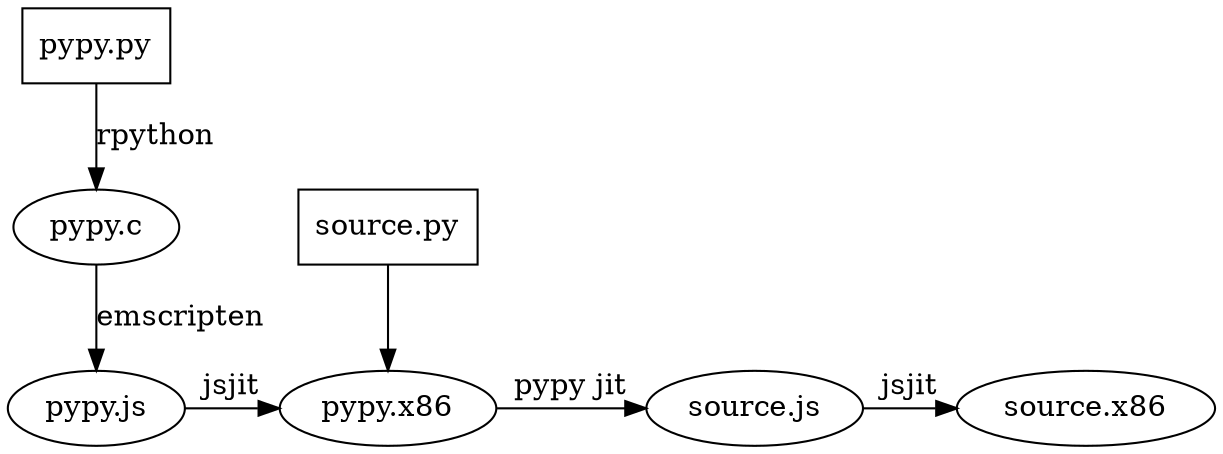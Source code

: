 digraph G {
  "pypy.py" [shape=box];
  "pypy.py" -> "pypy.c" [label=rpython];
  "pypy.c" -> "pypy.js" [label=emscripten];
  "pypy.js" -> "pypy.x86" [label=jsjit];
  "source.py" [shape=box];
  "source.py" -> "pypy.x86";
  "pypy.x86" -> "source.js" [label="pypy jit"];
  "source.js" -> "source.x86" [label=jsjit];
  {rank = same; "pypy.js"[group=g1]; "pypy.x86"[group=g2]; "source.js"[group=g3]; "source.x86"[group=g4]}
}
